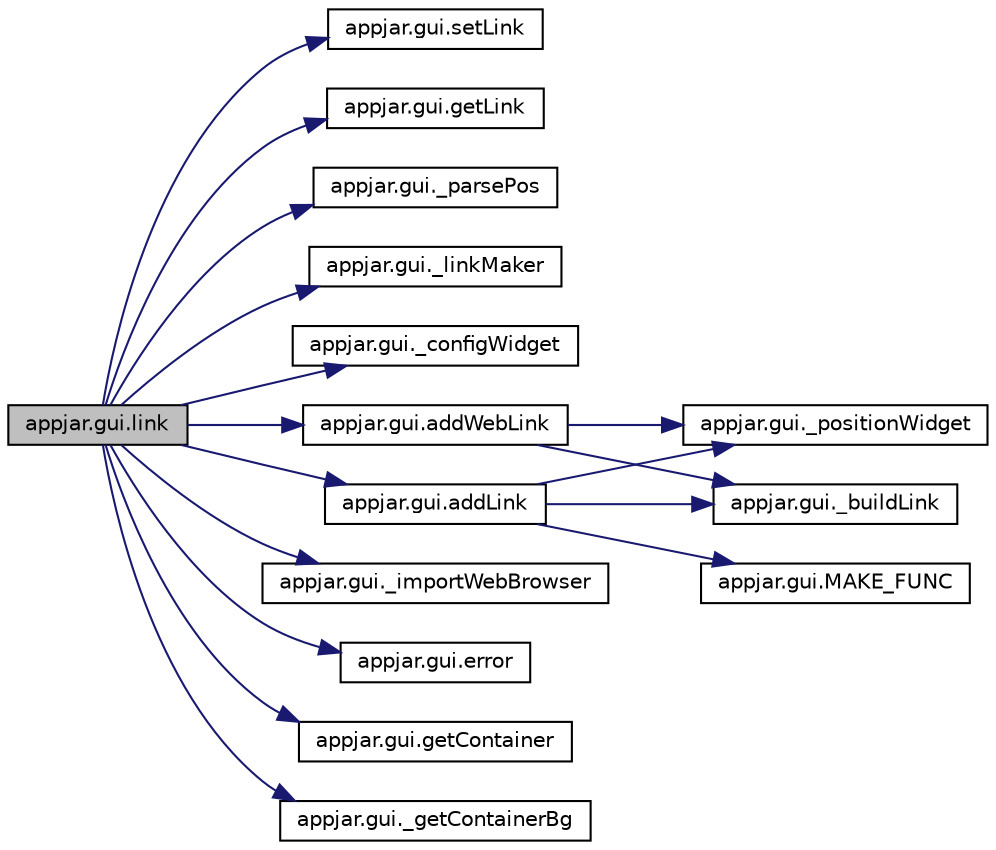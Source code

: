 digraph "appjar.gui.link"
{
  edge [fontname="Helvetica",fontsize="10",labelfontname="Helvetica",labelfontsize="10"];
  node [fontname="Helvetica",fontsize="10",shape=record];
  rankdir="LR";
  Node1451 [label="appjar.gui.link",height=0.2,width=0.4,color="black", fillcolor="grey75", style="filled", fontcolor="black"];
  Node1451 -> Node1452 [color="midnightblue",fontsize="10",style="solid",fontname="Helvetica"];
  Node1452 [label="appjar.gui.setLink",height=0.2,width=0.4,color="black", fillcolor="white", style="filled",URL="$classappjar_1_1gui.html#a5e28f441031cc58622ffde1c0795fbd2"];
  Node1451 -> Node1453 [color="midnightblue",fontsize="10",style="solid",fontname="Helvetica"];
  Node1453 [label="appjar.gui.getLink",height=0.2,width=0.4,color="black", fillcolor="white", style="filled",URL="$classappjar_1_1gui.html#a60c356f209ac23f5f034d89b82a6f9d4"];
  Node1451 -> Node1454 [color="midnightblue",fontsize="10",style="solid",fontname="Helvetica"];
  Node1454 [label="appjar.gui._parsePos",height=0.2,width=0.4,color="black", fillcolor="white", style="filled",URL="$classappjar_1_1gui.html#a8174359ccd50269f6c9f63f00cbb9d7e",tooltip="FUNCTIONS for labels. "];
  Node1451 -> Node1455 [color="midnightblue",fontsize="10",style="solid",fontname="Helvetica"];
  Node1455 [label="appjar.gui._linkMaker",height=0.2,width=0.4,color="black", fillcolor="white", style="filled",URL="$classappjar_1_1gui.html#a69a4ef8be19315b5b7243f0f030baca1"];
  Node1451 -> Node1456 [color="midnightblue",fontsize="10",style="solid",fontname="Helvetica"];
  Node1456 [label="appjar.gui._configWidget",height=0.2,width=0.4,color="black", fillcolor="white", style="filled",URL="$classappjar_1_1gui.html#ac54e9af2a9e7a18f87f0ffafbd156353"];
  Node1451 -> Node1457 [color="midnightblue",fontsize="10",style="solid",fontname="Helvetica"];
  Node1457 [label="appjar.gui.addWebLink",height=0.2,width=0.4,color="black", fillcolor="white", style="filled",URL="$classappjar_1_1gui.html#abf8c81f557be8bf534155e768c29ece2"];
  Node1457 -> Node1458 [color="midnightblue",fontsize="10",style="solid",fontname="Helvetica"];
  Node1458 [label="appjar.gui._buildLink",height=0.2,width=0.4,color="black", fillcolor="white", style="filled",URL="$classappjar_1_1gui.html#a2ed1fa14dc3cf2f16d5e4df5cf2bd704"];
  Node1457 -> Node1459 [color="midnightblue",fontsize="10",style="solid",fontname="Helvetica"];
  Node1459 [label="appjar.gui._positionWidget",height=0.2,width=0.4,color="black", fillcolor="white", style="filled",URL="$classappjar_1_1gui.html#a073b1298767aeb92dd77b77cb6000e8c"];
  Node1451 -> Node1460 [color="midnightblue",fontsize="10",style="solid",fontname="Helvetica"];
  Node1460 [label="appjar.gui.addLink",height=0.2,width=0.4,color="black", fillcolor="white", style="filled",URL="$classappjar_1_1gui.html#a226308bc36e5801c4ffea3d0ad1df9d4"];
  Node1460 -> Node1458 [color="midnightblue",fontsize="10",style="solid",fontname="Helvetica"];
  Node1460 -> Node1461 [color="midnightblue",fontsize="10",style="solid",fontname="Helvetica"];
  Node1461 [label="appjar.gui.MAKE_FUNC",height=0.2,width=0.4,color="black", fillcolor="white", style="filled",URL="$classappjar_1_1gui.html#a42aaf376a6c07c842b1b498948a9691a",tooltip="FUNCTION for managing commands. "];
  Node1460 -> Node1459 [color="midnightblue",fontsize="10",style="solid",fontname="Helvetica"];
  Node1451 -> Node1462 [color="midnightblue",fontsize="10",style="solid",fontname="Helvetica"];
  Node1462 [label="appjar.gui._importWebBrowser",height=0.2,width=0.4,color="black", fillcolor="white", style="filled",URL="$classappjar_1_1gui.html#a6157151d4584cf1610af54fad8e178fa"];
  Node1451 -> Node1463 [color="midnightblue",fontsize="10",style="solid",fontname="Helvetica"];
  Node1463 [label="appjar.gui.error",height=0.2,width=0.4,color="black", fillcolor="white", style="filled",URL="$classappjar_1_1gui.html#ac310868eecf500d1570400b396793b87"];
  Node1451 -> Node1464 [color="midnightblue",fontsize="10",style="solid",fontname="Helvetica"];
  Node1464 [label="appjar.gui.getContainer",height=0.2,width=0.4,color="black", fillcolor="white", style="filled",URL="$classappjar_1_1gui.html#a2e8ea27bae5f6758257be218c8279b56"];
  Node1451 -> Node1465 [color="midnightblue",fontsize="10",style="solid",fontname="Helvetica"];
  Node1465 [label="appjar.gui._getContainerBg",height=0.2,width=0.4,color="black", fillcolor="white", style="filled",URL="$classappjar_1_1gui.html#a120b8d0d6e0b536ac8735df1ffefd37a"];
}
